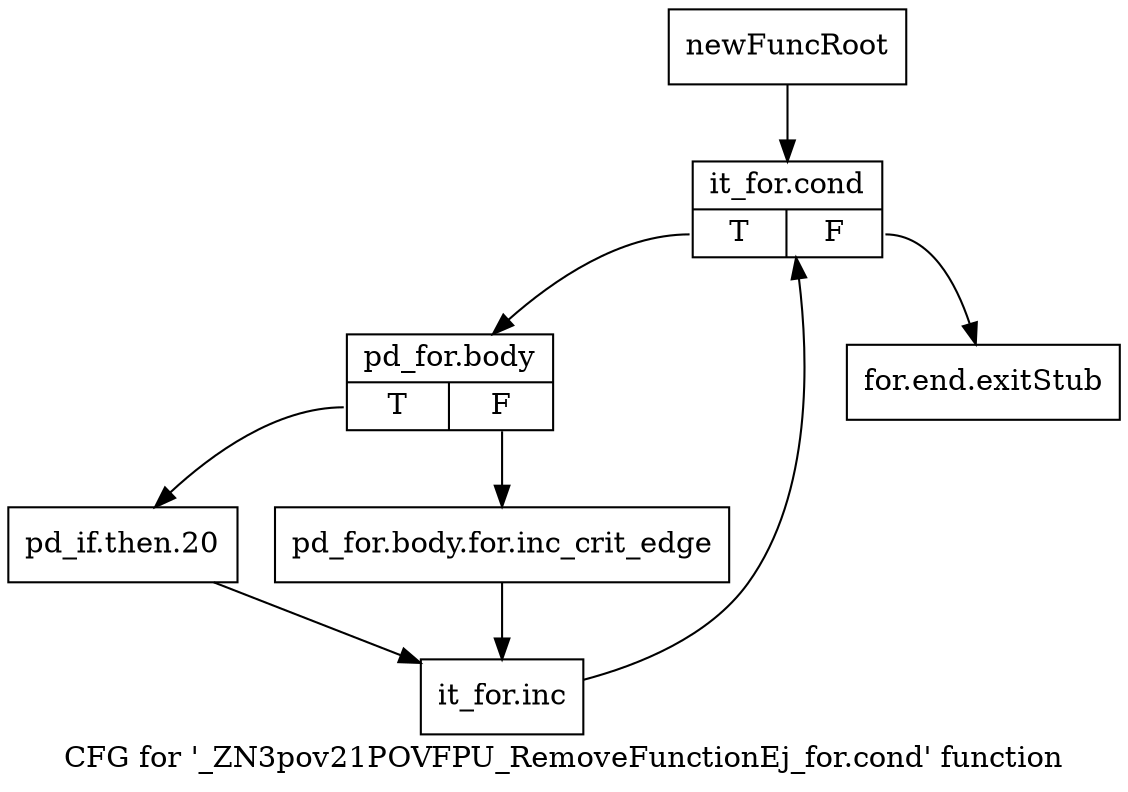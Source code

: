 digraph "CFG for '_ZN3pov21POVFPU_RemoveFunctionEj_for.cond' function" {
	label="CFG for '_ZN3pov21POVFPU_RemoveFunctionEj_for.cond' function";

	Node0x2445e60 [shape=record,label="{newFuncRoot}"];
	Node0x2445e60 -> Node0x2446320;
	Node0x24462d0 [shape=record,label="{for.end.exitStub}"];
	Node0x2446320 [shape=record,label="{it_for.cond|{<s0>T|<s1>F}}"];
	Node0x2446320:s0 -> Node0x2446370;
	Node0x2446320:s1 -> Node0x24462d0;
	Node0x2446370 [shape=record,label="{pd_for.body|{<s0>T|<s1>F}}"];
	Node0x2446370:s0 -> Node0x2446410;
	Node0x2446370:s1 -> Node0x24463c0;
	Node0x24463c0 [shape=record,label="{pd_for.body.for.inc_crit_edge}"];
	Node0x24463c0 -> Node0x2446460;
	Node0x2446410 [shape=record,label="{pd_if.then.20}"];
	Node0x2446410 -> Node0x2446460;
	Node0x2446460 [shape=record,label="{it_for.inc}"];
	Node0x2446460 -> Node0x2446320;
}
